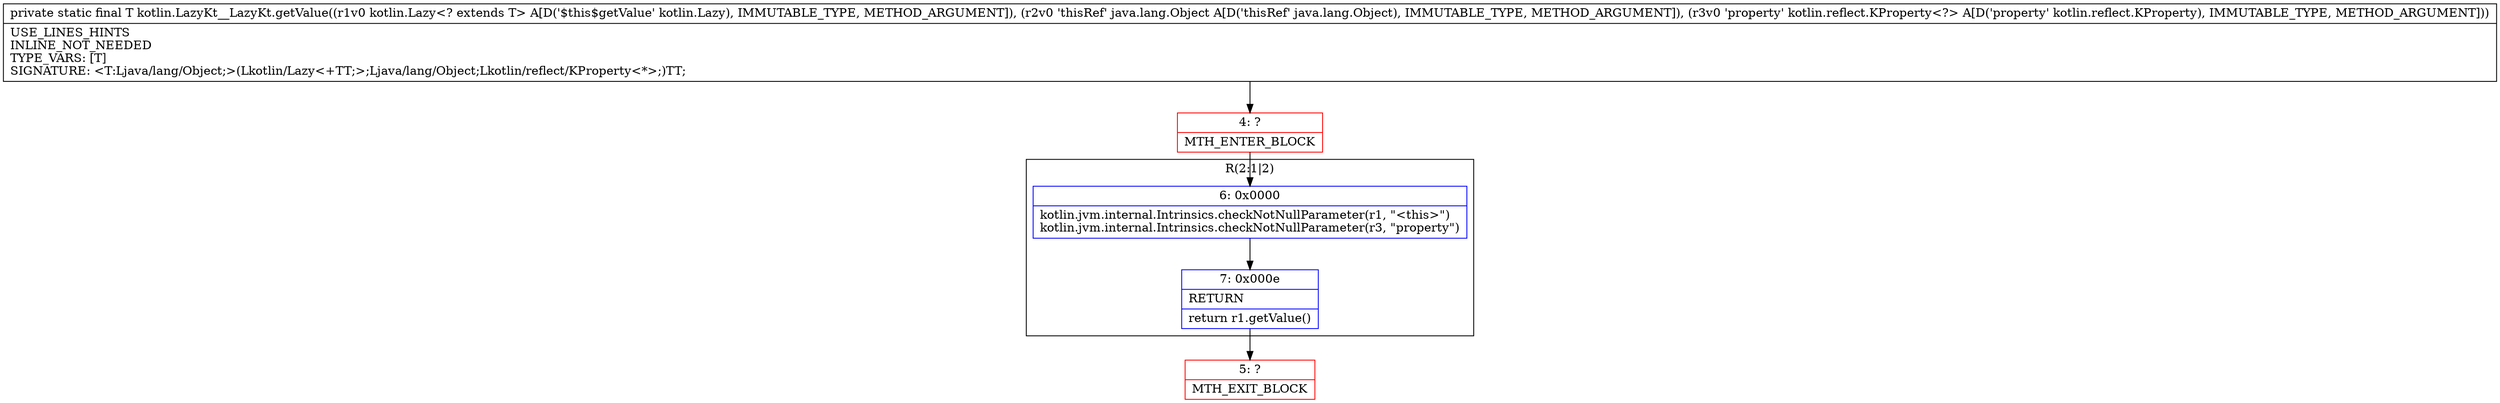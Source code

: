 digraph "CFG forkotlin.LazyKt__LazyKt.getValue(Lkotlin\/Lazy;Ljava\/lang\/Object;Lkotlin\/reflect\/KProperty;)Ljava\/lang\/Object;" {
subgraph cluster_Region_1201316108 {
label = "R(2:1|2)";
node [shape=record,color=blue];
Node_6 [shape=record,label="{6\:\ 0x0000|kotlin.jvm.internal.Intrinsics.checkNotNullParameter(r1, \"\<this\>\")\lkotlin.jvm.internal.Intrinsics.checkNotNullParameter(r3, \"property\")\l}"];
Node_7 [shape=record,label="{7\:\ 0x000e|RETURN\l|return r1.getValue()\l}"];
}
Node_4 [shape=record,color=red,label="{4\:\ ?|MTH_ENTER_BLOCK\l}"];
Node_5 [shape=record,color=red,label="{5\:\ ?|MTH_EXIT_BLOCK\l}"];
MethodNode[shape=record,label="{private static final T kotlin.LazyKt__LazyKt.getValue((r1v0 kotlin.Lazy\<? extends T\> A[D('$this$getValue' kotlin.Lazy), IMMUTABLE_TYPE, METHOD_ARGUMENT]), (r2v0 'thisRef' java.lang.Object A[D('thisRef' java.lang.Object), IMMUTABLE_TYPE, METHOD_ARGUMENT]), (r3v0 'property' kotlin.reflect.KProperty\<?\> A[D('property' kotlin.reflect.KProperty), IMMUTABLE_TYPE, METHOD_ARGUMENT]))  | USE_LINES_HINTS\lINLINE_NOT_NEEDED\lTYPE_VARS: [T]\lSIGNATURE: \<T:Ljava\/lang\/Object;\>(Lkotlin\/Lazy\<+TT;\>;Ljava\/lang\/Object;Lkotlin\/reflect\/KProperty\<*\>;)TT;\l}"];
MethodNode -> Node_4;Node_6 -> Node_7;
Node_7 -> Node_5;
Node_4 -> Node_6;
}

